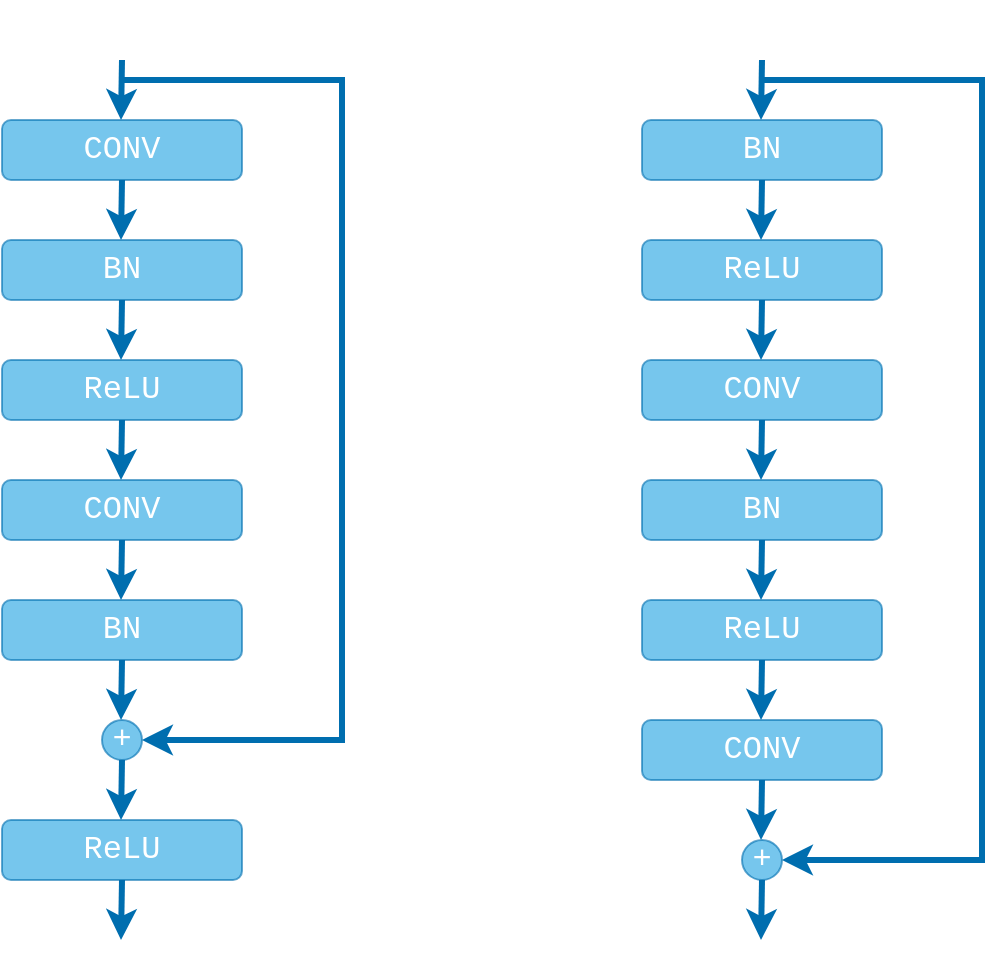 <mxfile version="21.5.2" type="device">
  <diagram name="Page-1" id="WrtmoV9ny_IJdTC_MbwY">
    <mxGraphModel dx="899" dy="519" grid="1" gridSize="10" guides="1" tooltips="1" connect="1" arrows="1" fold="1" page="1" pageScale="1" pageWidth="850" pageHeight="1100" math="0" shadow="0">
      <root>
        <mxCell id="0" />
        <mxCell id="1" parent="0" />
        <mxCell id="uwwBJBZ8vMVv8G7QtI5B-1" value="&lt;font style=&quot;font-size: 16px;&quot; face=&quot;Courier New&quot;&gt;CONV&lt;br&gt;&lt;/font&gt;" style="rounded=1;whiteSpace=wrap;html=1;opacity=60;fillColor=#1ba1e2;fontColor=#ffffff;strokeColor=#006EAF;" parent="1" vertex="1">
          <mxGeometry x="30" y="80" width="120" height="30" as="geometry" />
        </mxCell>
        <mxCell id="uwwBJBZ8vMVv8G7QtI5B-13" value="" style="endArrow=classic;html=1;rounded=0;fillColor=#1ba1e2;strokeColor=#006EAF;strokeWidth=3;" parent="1" edge="1">
          <mxGeometry width="50" height="50" relative="1" as="geometry">
            <mxPoint x="90" y="50" as="sourcePoint" />
            <mxPoint x="89.5" y="80" as="targetPoint" />
          </mxGeometry>
        </mxCell>
        <mxCell id="uwwBJBZ8vMVv8G7QtI5B-44" value="&lt;font style=&quot;font-size: 16px;&quot; face=&quot;Courier New&quot;&gt;BN&lt;br&gt;&lt;/font&gt;" style="rounded=1;whiteSpace=wrap;html=1;opacity=60;fillColor=#1ba1e2;fontColor=#ffffff;strokeColor=#006EAF;" parent="1" vertex="1">
          <mxGeometry x="30" y="140" width="120" height="30" as="geometry" />
        </mxCell>
        <mxCell id="uwwBJBZ8vMVv8G7QtI5B-45" value="" style="endArrow=classic;html=1;rounded=0;fillColor=#1ba1e2;strokeColor=#006EAF;strokeWidth=3;" parent="1" edge="1">
          <mxGeometry width="50" height="50" relative="1" as="geometry">
            <mxPoint x="90" y="110" as="sourcePoint" />
            <mxPoint x="89.5" y="140" as="targetPoint" />
          </mxGeometry>
        </mxCell>
        <mxCell id="uwwBJBZ8vMVv8G7QtI5B-46" value="&lt;font style=&quot;font-size: 16px;&quot; face=&quot;Courier New&quot;&gt;ReLU&lt;br&gt;&lt;/font&gt;" style="rounded=1;whiteSpace=wrap;html=1;opacity=60;fillColor=#1ba1e2;fontColor=#ffffff;strokeColor=#006EAF;" parent="1" vertex="1">
          <mxGeometry x="30" y="200" width="120" height="30" as="geometry" />
        </mxCell>
        <mxCell id="uwwBJBZ8vMVv8G7QtI5B-47" value="" style="endArrow=classic;html=1;rounded=0;fillColor=#1ba1e2;strokeColor=#006EAF;strokeWidth=3;" parent="1" edge="1">
          <mxGeometry width="50" height="50" relative="1" as="geometry">
            <mxPoint x="90" y="170" as="sourcePoint" />
            <mxPoint x="89.5" y="200" as="targetPoint" />
          </mxGeometry>
        </mxCell>
        <mxCell id="uwwBJBZ8vMVv8G7QtI5B-48" value="&lt;font style=&quot;font-size: 16px;&quot; face=&quot;Courier New&quot;&gt;CONV&lt;br&gt;&lt;/font&gt;" style="rounded=1;whiteSpace=wrap;html=1;opacity=60;fillColor=#1ba1e2;fontColor=#ffffff;strokeColor=#006EAF;" parent="1" vertex="1">
          <mxGeometry x="30" y="260" width="120" height="30" as="geometry" />
        </mxCell>
        <mxCell id="uwwBJBZ8vMVv8G7QtI5B-49" value="" style="endArrow=classic;html=1;rounded=0;fillColor=#1ba1e2;strokeColor=#006EAF;strokeWidth=3;" parent="1" edge="1">
          <mxGeometry width="50" height="50" relative="1" as="geometry">
            <mxPoint x="90" y="230" as="sourcePoint" />
            <mxPoint x="89.5" y="260" as="targetPoint" />
          </mxGeometry>
        </mxCell>
        <mxCell id="uwwBJBZ8vMVv8G7QtI5B-50" value="&lt;font style=&quot;font-size: 16px;&quot; face=&quot;Courier New&quot;&gt;BN&lt;br&gt;&lt;/font&gt;" style="rounded=1;whiteSpace=wrap;html=1;opacity=60;fillColor=#1ba1e2;fontColor=#ffffff;strokeColor=#006EAF;" parent="1" vertex="1">
          <mxGeometry x="30" y="320" width="120" height="30" as="geometry" />
        </mxCell>
        <mxCell id="uwwBJBZ8vMVv8G7QtI5B-51" value="" style="endArrow=classic;html=1;rounded=0;fillColor=#1ba1e2;strokeColor=#006EAF;strokeWidth=3;" parent="1" edge="1">
          <mxGeometry width="50" height="50" relative="1" as="geometry">
            <mxPoint x="90" y="290" as="sourcePoint" />
            <mxPoint x="89.5" y="320" as="targetPoint" />
          </mxGeometry>
        </mxCell>
        <mxCell id="uwwBJBZ8vMVv8G7QtI5B-53" value="" style="endArrow=classic;html=1;rounded=0;fillColor=#1ba1e2;strokeColor=#006EAF;strokeWidth=3;" parent="1" edge="1">
          <mxGeometry width="50" height="50" relative="1" as="geometry">
            <mxPoint x="90" y="350" as="sourcePoint" />
            <mxPoint x="89.5" y="380" as="targetPoint" />
          </mxGeometry>
        </mxCell>
        <mxCell id="uwwBJBZ8vMVv8G7QtI5B-54" value="&lt;font style=&quot;font-size: 16px;&quot; face=&quot;Courier New&quot;&gt;x&lt;/font&gt;" style="text;html=1;strokeColor=none;fillColor=none;align=center;verticalAlign=middle;whiteSpace=wrap;rounded=0;fontColor=#FFFFFF;" parent="1" vertex="1">
          <mxGeometry x="60" y="20" width="60" height="30" as="geometry" />
        </mxCell>
        <mxCell id="uwwBJBZ8vMVv8G7QtI5B-56" value="&lt;font style=&quot;font-size: 16px;&quot; face=&quot;Courier New&quot;&gt;+&lt;/font&gt;" style="ellipse;whiteSpace=wrap;html=1;aspect=fixed;fillColor=#1ba1e2;fontColor=#ffffff;strokeColor=#006EAF;opacity=60;" parent="1" vertex="1">
          <mxGeometry x="80" y="380" width="20" height="20" as="geometry" />
        </mxCell>
        <mxCell id="uwwBJBZ8vMVv8G7QtI5B-59" value="&lt;font style=&quot;font-size: 16px;&quot; face=&quot;Courier New&quot;&gt;ReLU&lt;br&gt;&lt;/font&gt;" style="rounded=1;whiteSpace=wrap;html=1;opacity=60;fillColor=#1ba1e2;fontColor=#ffffff;strokeColor=#006EAF;" parent="1" vertex="1">
          <mxGeometry x="30" y="430" width="120" height="30" as="geometry" />
        </mxCell>
        <mxCell id="uwwBJBZ8vMVv8G7QtI5B-60" value="" style="endArrow=classic;html=1;rounded=0;fillColor=#1ba1e2;strokeColor=#006EAF;strokeWidth=3;" parent="1" edge="1">
          <mxGeometry width="50" height="50" relative="1" as="geometry">
            <mxPoint x="90" y="400" as="sourcePoint" />
            <mxPoint x="89.5" y="430" as="targetPoint" />
          </mxGeometry>
        </mxCell>
        <mxCell id="uwwBJBZ8vMVv8G7QtI5B-61" value="" style="endArrow=classic;html=1;rounded=0;fillColor=#1ba1e2;strokeColor=#006EAF;strokeWidth=3;" parent="1" edge="1">
          <mxGeometry width="50" height="50" relative="1" as="geometry">
            <mxPoint x="90" y="460" as="sourcePoint" />
            <mxPoint x="89.5" y="490" as="targetPoint" />
          </mxGeometry>
        </mxCell>
        <mxCell id="uwwBJBZ8vMVv8G7QtI5B-62" value="&lt;font style=&quot;font-size: 16px;&quot; face=&quot;Courier New&quot;&gt;BN&lt;br&gt;&lt;/font&gt;" style="rounded=1;whiteSpace=wrap;html=1;opacity=60;fillColor=#1ba1e2;fontColor=#ffffff;strokeColor=#006EAF;" parent="1" vertex="1">
          <mxGeometry x="350" y="80" width="120" height="30" as="geometry" />
        </mxCell>
        <mxCell id="uwwBJBZ8vMVv8G7QtI5B-63" value="" style="endArrow=classic;html=1;rounded=0;fillColor=#1ba1e2;strokeColor=#006EAF;strokeWidth=3;" parent="1" edge="1">
          <mxGeometry width="50" height="50" relative="1" as="geometry">
            <mxPoint x="410" y="50" as="sourcePoint" />
            <mxPoint x="409.5" y="80" as="targetPoint" />
          </mxGeometry>
        </mxCell>
        <mxCell id="uwwBJBZ8vMVv8G7QtI5B-64" value="&lt;font style=&quot;font-size: 16px;&quot; face=&quot;Courier New&quot;&gt;ReLU&lt;br&gt;&lt;/font&gt;" style="rounded=1;whiteSpace=wrap;html=1;opacity=60;fillColor=#1ba1e2;fontColor=#ffffff;strokeColor=#006EAF;" parent="1" vertex="1">
          <mxGeometry x="350" y="140" width="120" height="30" as="geometry" />
        </mxCell>
        <mxCell id="uwwBJBZ8vMVv8G7QtI5B-65" value="" style="endArrow=classic;html=1;rounded=0;fillColor=#1ba1e2;strokeColor=#006EAF;strokeWidth=3;" parent="1" edge="1">
          <mxGeometry width="50" height="50" relative="1" as="geometry">
            <mxPoint x="410" y="110" as="sourcePoint" />
            <mxPoint x="409.5" y="140" as="targetPoint" />
          </mxGeometry>
        </mxCell>
        <mxCell id="uwwBJBZ8vMVv8G7QtI5B-66" value="&lt;font style=&quot;font-size: 16px;&quot; face=&quot;Courier New&quot;&gt;CONV&lt;br&gt;&lt;/font&gt;" style="rounded=1;whiteSpace=wrap;html=1;opacity=60;fillColor=#1ba1e2;fontColor=#ffffff;strokeColor=#006EAF;" parent="1" vertex="1">
          <mxGeometry x="350" y="200" width="120" height="30" as="geometry" />
        </mxCell>
        <mxCell id="uwwBJBZ8vMVv8G7QtI5B-67" value="" style="endArrow=classic;html=1;rounded=0;fillColor=#1ba1e2;strokeColor=#006EAF;strokeWidth=3;" parent="1" edge="1">
          <mxGeometry width="50" height="50" relative="1" as="geometry">
            <mxPoint x="410" y="170" as="sourcePoint" />
            <mxPoint x="409.5" y="200" as="targetPoint" />
          </mxGeometry>
        </mxCell>
        <mxCell id="uwwBJBZ8vMVv8G7QtI5B-68" value="&lt;font style=&quot;font-size: 16px;&quot; face=&quot;Courier New&quot;&gt;BN&lt;br&gt;&lt;/font&gt;" style="rounded=1;whiteSpace=wrap;html=1;opacity=60;fillColor=#1ba1e2;fontColor=#ffffff;strokeColor=#006EAF;" parent="1" vertex="1">
          <mxGeometry x="350" y="260" width="120" height="30" as="geometry" />
        </mxCell>
        <mxCell id="uwwBJBZ8vMVv8G7QtI5B-69" value="" style="endArrow=classic;html=1;rounded=0;fillColor=#1ba1e2;strokeColor=#006EAF;strokeWidth=3;" parent="1" edge="1">
          <mxGeometry width="50" height="50" relative="1" as="geometry">
            <mxPoint x="410" y="230" as="sourcePoint" />
            <mxPoint x="409.5" y="260" as="targetPoint" />
          </mxGeometry>
        </mxCell>
        <mxCell id="uwwBJBZ8vMVv8G7QtI5B-70" value="&lt;font style=&quot;font-size: 16px;&quot; face=&quot;Courier New&quot;&gt;ReLU&lt;br&gt;&lt;/font&gt;" style="rounded=1;whiteSpace=wrap;html=1;opacity=60;fillColor=#1ba1e2;fontColor=#ffffff;strokeColor=#006EAF;" parent="1" vertex="1">
          <mxGeometry x="350" y="320" width="120" height="30" as="geometry" />
        </mxCell>
        <mxCell id="uwwBJBZ8vMVv8G7QtI5B-71" value="" style="endArrow=classic;html=1;rounded=0;fillColor=#1ba1e2;strokeColor=#006EAF;strokeWidth=3;" parent="1" edge="1">
          <mxGeometry width="50" height="50" relative="1" as="geometry">
            <mxPoint x="410" y="290" as="sourcePoint" />
            <mxPoint x="409.5" y="320" as="targetPoint" />
          </mxGeometry>
        </mxCell>
        <mxCell id="uwwBJBZ8vMVv8G7QtI5B-72" value="" style="endArrow=classic;html=1;rounded=0;fillColor=#1ba1e2;strokeColor=#006EAF;strokeWidth=3;" parent="1" edge="1">
          <mxGeometry width="50" height="50" relative="1" as="geometry">
            <mxPoint x="410" y="350" as="sourcePoint" />
            <mxPoint x="409.5" y="380" as="targetPoint" />
          </mxGeometry>
        </mxCell>
        <mxCell id="uwwBJBZ8vMVv8G7QtI5B-73" value="&lt;font style=&quot;font-size: 16px;&quot; face=&quot;Courier New&quot;&gt;x&lt;/font&gt;" style="text;html=1;strokeColor=none;fillColor=none;align=center;verticalAlign=middle;whiteSpace=wrap;rounded=0;fontColor=#FFFFFF;" parent="1" vertex="1">
          <mxGeometry x="380" y="20" width="60" height="30" as="geometry" />
        </mxCell>
        <mxCell id="uwwBJBZ8vMVv8G7QtI5B-75" value="&lt;font style=&quot;font-size: 16px;&quot; face=&quot;Courier New&quot;&gt;+&lt;/font&gt;" style="ellipse;whiteSpace=wrap;html=1;aspect=fixed;fillColor=#1ba1e2;fontColor=#ffffff;strokeColor=#006EAF;opacity=60;" parent="1" vertex="1">
          <mxGeometry x="400" y="440" width="20" height="20" as="geometry" />
        </mxCell>
        <mxCell id="uwwBJBZ8vMVv8G7QtI5B-77" value="" style="endArrow=classic;html=1;rounded=0;fillColor=#1ba1e2;strokeColor=#006EAF;strokeWidth=3;" parent="1" edge="1">
          <mxGeometry width="50" height="50" relative="1" as="geometry">
            <mxPoint x="410" y="460" as="sourcePoint" />
            <mxPoint x="409.5" y="490" as="targetPoint" />
          </mxGeometry>
        </mxCell>
        <mxCell id="uwwBJBZ8vMVv8G7QtI5B-82" value="&lt;font style=&quot;font-size: 16px;&quot; face=&quot;Courier New&quot;&gt;CONV&lt;br&gt;&lt;/font&gt;" style="rounded=1;whiteSpace=wrap;html=1;opacity=60;fillColor=#1ba1e2;fontColor=#ffffff;strokeColor=#006EAF;" parent="1" vertex="1">
          <mxGeometry x="350" y="380" width="120" height="30" as="geometry" />
        </mxCell>
        <mxCell id="uwwBJBZ8vMVv8G7QtI5B-83" value="" style="endArrow=classic;html=1;rounded=0;fillColor=#1ba1e2;strokeColor=#006EAF;strokeWidth=3;" parent="1" edge="1">
          <mxGeometry width="50" height="50" relative="1" as="geometry">
            <mxPoint x="410" y="410" as="sourcePoint" />
            <mxPoint x="409.5" y="440" as="targetPoint" />
          </mxGeometry>
        </mxCell>
        <mxCell id="Fe9B90bi8XebrmfIsih8-1" value="" style="endArrow=classic;html=1;rounded=0;fillColor=#1ba1e2;strokeColor=#006EAF;strokeWidth=3;entryX=1;entryY=0.5;entryDx=0;entryDy=0;" edge="1" parent="1" target="uwwBJBZ8vMVv8G7QtI5B-56">
          <mxGeometry width="50" height="50" relative="1" as="geometry">
            <mxPoint x="90" y="60" as="sourcePoint" />
            <mxPoint x="240" y="190" as="targetPoint" />
            <Array as="points">
              <mxPoint x="200" y="60" />
              <mxPoint x="200" y="390" />
            </Array>
          </mxGeometry>
        </mxCell>
        <mxCell id="Fe9B90bi8XebrmfIsih8-2" value="" style="endArrow=classic;html=1;rounded=0;fillColor=#1ba1e2;strokeColor=#006EAF;strokeWidth=3;entryX=1;entryY=0.5;entryDx=0;entryDy=0;" edge="1" parent="1" target="uwwBJBZ8vMVv8G7QtI5B-75">
          <mxGeometry width="50" height="50" relative="1" as="geometry">
            <mxPoint x="410" y="60" as="sourcePoint" />
            <mxPoint x="420" y="390" as="targetPoint" />
            <Array as="points">
              <mxPoint x="520" y="60" />
              <mxPoint x="520" y="450" />
            </Array>
          </mxGeometry>
        </mxCell>
      </root>
    </mxGraphModel>
  </diagram>
</mxfile>
